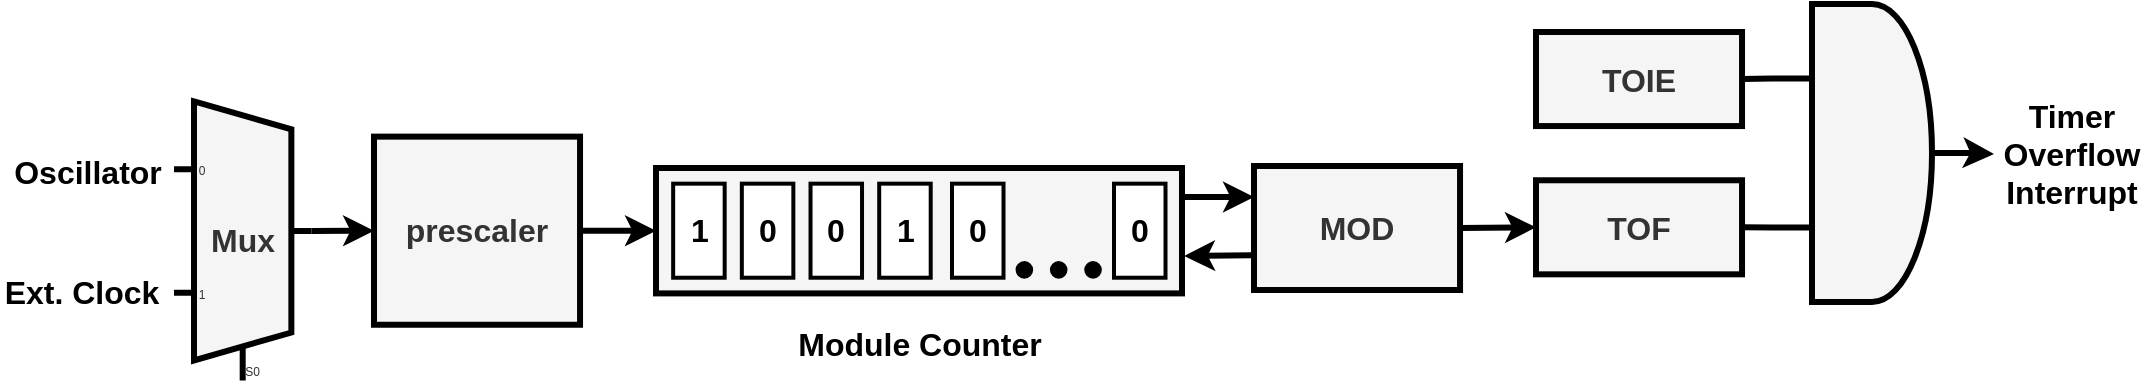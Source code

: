 <mxfile version="26.0.16">
  <diagram name="Page-1" id="9IAEspvSvcIyqBETl4pi">
    <mxGraphModel dx="1687" dy="984" grid="0" gridSize="10" guides="1" tooltips="1" connect="1" arrows="1" fold="1" page="1" pageScale="1" pageWidth="1169" pageHeight="827" math="0" shadow="0">
      <root>
        <mxCell id="0" />
        <mxCell id="1" parent="0" />
        <mxCell id="sbl8FLjxec2FkWnrwaHW-20" value="&lt;div&gt;&lt;font style=&quot;font-size: 16px;&quot;&gt;&lt;b&gt;Timer&lt;/b&gt;&lt;/font&gt;&lt;/div&gt;&lt;font style=&quot;font-size: 16px;&quot;&gt;&lt;b&gt;Overflow&lt;/b&gt;&lt;/font&gt;&lt;div&gt;&lt;font style=&quot;font-size: 16px;&quot;&gt;&lt;b&gt;Interrupt&lt;/b&gt;&lt;/font&gt;&lt;/div&gt;" style="text;html=1;align=center;verticalAlign=middle;whiteSpace=wrap;rounded=0;" parent="1" vertex="1">
          <mxGeometry x="1035" y="287.5" width="80" height="40" as="geometry" />
        </mxCell>
        <mxCell id="sbl8FLjxec2FkWnrwaHW-2" value="&lt;b&gt;&lt;font style=&quot;font-size: 16px;&quot;&gt;prescaler&lt;/font&gt;&lt;/b&gt;" style="rounded=0;whiteSpace=wrap;html=1;strokeWidth=3;fillColor=#f5f5f5;fontColor=#333333;strokeColor=#000000;" parent="1" vertex="1">
          <mxGeometry x="225.998" y="299.321" width="103.019" height="94.054" as="geometry" />
        </mxCell>
        <mxCell id="sbl8FLjxec2FkWnrwaHW-3" value="" style="endArrow=classic;html=1;rounded=0;exitX=1;exitY=0.5;exitDx=0;exitDy=-5;entryX=0;entryY=0.5;entryDx=0;entryDy=0;strokeWidth=3;exitPerimeter=0;" parent="1" source="9jGtxTzqkHHHO-8kja27-11" target="sbl8FLjxec2FkWnrwaHW-2" edge="1">
          <mxGeometry width="50" height="50" relative="1" as="geometry">
            <mxPoint x="88.679" y="345.838" as="sourcePoint" />
            <mxPoint x="174.528" y="306.649" as="targetPoint" />
          </mxGeometry>
        </mxCell>
        <mxCell id="sbl8FLjxec2FkWnrwaHW-15" value="" style="group;fillColor=#f5f5f5;fontColor=#333333;strokeColor=#666666;container=0;" parent="1" vertex="1" connectable="0">
          <mxGeometry x="367" y="315" width="263" height="62.7" as="geometry" />
        </mxCell>
        <mxCell id="sbl8FLjxec2FkWnrwaHW-16" value="" style="endArrow=classic;html=1;rounded=0;exitX=1;exitY=0.5;exitDx=0;exitDy=0;entryX=0;entryY=0.5;entryDx=0;entryDy=0;strokeWidth=3;" parent="1" edge="1" target="sbl8FLjxec2FkWnrwaHW-4" source="sbl8FLjxec2FkWnrwaHW-2">
          <mxGeometry width="50" height="50" relative="1" as="geometry">
            <mxPoint x="294.717" y="345.618" as="sourcePoint" />
            <mxPoint x="397.736" y="345.618" as="targetPoint" />
          </mxGeometry>
        </mxCell>
        <mxCell id="sbl8FLjxec2FkWnrwaHW-18" value="&lt;font style=&quot;font-size: 16px;&quot;&gt;&lt;b&gt;Module Counter&lt;/b&gt;&lt;/font&gt;" style="text;html=1;align=center;verticalAlign=middle;whiteSpace=wrap;rounded=0;container=0;" parent="1" vertex="1">
          <mxGeometry x="412.655" y="387.005" width="171.698" height="32.135" as="geometry" />
        </mxCell>
        <mxCell id="sbl8FLjxec2FkWnrwaHW-19" value="" style="endArrow=classic;html=1;rounded=0;strokeWidth=3;entryX=0;entryY=0.25;entryDx=0;entryDy=0;exitX=1.001;exitY=0.232;exitDx=0;exitDy=0;exitPerimeter=0;" parent="1" edge="1" target="9jGtxTzqkHHHO-8kja27-13" source="sbl8FLjxec2FkWnrwaHW-4">
          <mxGeometry width="50" height="50" relative="1" as="geometry">
            <mxPoint x="585.0" y="329.675" as="sourcePoint" />
            <mxPoint x="672.732" y="344.838" as="targetPoint" />
          </mxGeometry>
        </mxCell>
        <mxCell id="9jGtxTzqkHHHO-8kja27-11" value="&lt;font style=&quot;font-size: 16px;&quot;&gt;&lt;b&gt;Mux&lt;/b&gt;&lt;/font&gt;" style="shadow=0;dashed=0;align=center;html=1;strokeWidth=3;shape=mxgraph.electrical.abstract.mux2;whiteSpace=wrap;fillColor=#f5f5f5;fontColor=#333333;strokeColor=#000000;" vertex="1" parent="1">
          <mxGeometry x="126" y="281.7" width="68.679" height="139.514" as="geometry" />
        </mxCell>
        <mxCell id="9jGtxTzqkHHHO-8kja27-13" value="&lt;font style=&quot;font-size: 16px;&quot;&gt;&lt;b style=&quot;&quot;&gt;MOD&lt;/b&gt;&lt;/font&gt;" style="rounded=0;whiteSpace=wrap;html=1;strokeWidth=3;fillColor=#f5f5f5;fontColor=#333333;strokeColor=#000000;" vertex="1" parent="1">
          <mxGeometry x="666" y="314" width="103.02" height="62" as="geometry" />
        </mxCell>
        <mxCell id="9jGtxTzqkHHHO-8kja27-14" value="" style="endArrow=classic;html=1;rounded=0;exitX=1;exitY=0.5;exitDx=0;exitDy=0;strokeWidth=3;entryX=0;entryY=0.5;entryDx=0;entryDy=0;" edge="1" parent="1" source="9jGtxTzqkHHHO-8kja27-13" target="9jGtxTzqkHHHO-8kja27-16">
          <mxGeometry width="50" height="50" relative="1" as="geometry">
            <mxPoint x="647.507" y="380.082" as="sourcePoint" />
            <mxPoint x="827.79" y="344.028" as="targetPoint" />
          </mxGeometry>
        </mxCell>
        <mxCell id="9jGtxTzqkHHHO-8kja27-16" value="&lt;font style=&quot;font-size: 16px;&quot;&gt;&lt;b style=&quot;&quot;&gt;TOF&lt;/b&gt;&lt;/font&gt;" style="rounded=0;whiteSpace=wrap;html=1;strokeWidth=3;fillColor=#f5f5f5;fontColor=#333333;strokeColor=#000000;" vertex="1" parent="1">
          <mxGeometry x="807.002" y="321.134" width="103.019" height="47.027" as="geometry" />
        </mxCell>
        <mxCell id="9jGtxTzqkHHHO-8kja27-17" value="&lt;font style=&quot;font-size: 16px;&quot;&gt;&lt;b style=&quot;&quot;&gt;TOIE&lt;/b&gt;&lt;/font&gt;" style="rounded=0;whiteSpace=wrap;html=1;strokeWidth=3;fillColor=#f5f5f5;fontColor=#333333;strokeColor=#000000;" vertex="1" parent="1">
          <mxGeometry x="807.002" y="247.004" width="103.019" height="47.027" as="geometry" />
        </mxCell>
        <mxCell id="9jGtxTzqkHHHO-8kja27-18" value="" style="verticalLabelPosition=bottom;shadow=0;dashed=0;align=center;html=1;verticalAlign=top;shape=mxgraph.electrical.logic_gates.logic_gate;operation=and;strokeWidth=3;fillColor=#f5f5f5;fontColor=#333333;strokeColor=#000000;" vertex="1" parent="1">
          <mxGeometry x="925" y="233" width="100" height="149" as="geometry" />
        </mxCell>
        <mxCell id="9jGtxTzqkHHHO-8kja27-19" value="" style="endArrow=none;html=1;rounded=0;entryX=0;entryY=0.25;entryDx=0;entryDy=0;entryPerimeter=0;exitX=1;exitY=0.5;exitDx=0;exitDy=0;strokeWidth=3;" edge="1" parent="1" source="9jGtxTzqkHHHO-8kja27-17" target="9jGtxTzqkHHHO-8kja27-18">
          <mxGeometry width="50" height="50" relative="1" as="geometry">
            <mxPoint x="837.79" y="338.19" as="sourcePoint" />
            <mxPoint x="887.79" y="288.19" as="targetPoint" />
          </mxGeometry>
        </mxCell>
        <mxCell id="9jGtxTzqkHHHO-8kja27-20" value="" style="endArrow=none;html=1;rounded=0;entryX=0;entryY=0.75;entryDx=0;entryDy=0;entryPerimeter=0;exitX=1;exitY=0.5;exitDx=0;exitDy=0;strokeWidth=3;" edge="1" parent="1" source="9jGtxTzqkHHHO-8kja27-16" target="9jGtxTzqkHHHO-8kja27-18">
          <mxGeometry width="50" height="50" relative="1" as="geometry">
            <mxPoint x="940.79" y="282.19" as="sourcePoint" />
            <mxPoint x="967.79" y="288.19" as="targetPoint" />
          </mxGeometry>
        </mxCell>
        <mxCell id="9jGtxTzqkHHHO-8kja27-21" value="" style="endArrow=classic;html=1;rounded=0;strokeWidth=3;entryX=1.004;entryY=0.702;entryDx=0;entryDy=0;exitX=-0.004;exitY=0.719;exitDx=0;exitDy=0;exitPerimeter=0;entryPerimeter=0;" edge="1" parent="1" source="9jGtxTzqkHHHO-8kja27-13" target="sbl8FLjxec2FkWnrwaHW-4">
          <mxGeometry width="50" height="50" relative="1" as="geometry">
            <mxPoint x="607.26" y="340" as="sourcePoint" />
            <mxPoint x="586.052" y="358.893" as="targetPoint" />
          </mxGeometry>
        </mxCell>
        <mxCell id="9jGtxTzqkHHHO-8kja27-23" value="" style="endArrow=classic;html=1;rounded=0;strokeWidth=3;exitX=1;exitY=0.5;exitDx=0;exitDy=0;exitPerimeter=0;" edge="1" parent="1" source="9jGtxTzqkHHHO-8kja27-18">
          <mxGeometry width="50" height="50" relative="1" as="geometry">
            <mxPoint x="1056" y="306" as="sourcePoint" />
            <mxPoint x="1036" y="308" as="targetPoint" />
          </mxGeometry>
        </mxCell>
        <mxCell id="9jGtxTzqkHHHO-8kja27-25" value="&lt;font style=&quot;font-size: 16px;&quot;&gt;&lt;b&gt;Oscillator&lt;/b&gt;&lt;/font&gt;" style="text;html=1;align=center;verticalAlign=middle;whiteSpace=wrap;rounded=0;" vertex="1" parent="1">
          <mxGeometry x="45" y="301.7" width="76" height="30" as="geometry" />
        </mxCell>
        <mxCell id="9jGtxTzqkHHHO-8kja27-26" value="&lt;font style=&quot;font-size: 16px;&quot;&gt;&lt;b&gt;Ext. Clock&lt;/b&gt;&lt;/font&gt;" style="text;html=1;align=center;verticalAlign=middle;whiteSpace=wrap;rounded=0;" vertex="1" parent="1">
          <mxGeometry x="39" y="361.7" width="82" height="30" as="geometry" />
        </mxCell>
        <mxCell id="sbl8FLjxec2FkWnrwaHW-4" value="" style="rounded=0;whiteSpace=wrap;html=1;strokeWidth=3;fillColor=#f5f5f5;fontColor=#333333;strokeColor=#000000;container=0;" parent="1" vertex="1">
          <mxGeometry x="367" y="315" width="263" height="62.7" as="geometry" />
        </mxCell>
        <mxCell id="sbl8FLjxec2FkWnrwaHW-5" value="&lt;font style=&quot;font-size: 16px;&quot;&gt;&lt;b&gt;1&lt;/b&gt;&lt;/font&gt;" style="rounded=0;whiteSpace=wrap;html=1;strokeWidth=2;container=0;" parent="1" vertex="1">
          <mxGeometry x="375.581" y="322.834" width="25.755" height="47.027" as="geometry" />
        </mxCell>
        <mxCell id="sbl8FLjxec2FkWnrwaHW-6" value="&lt;font style=&quot;font-size: 16px;&quot;&gt;&lt;b&gt;0&lt;/b&gt;&lt;/font&gt;" style="rounded=0;whiteSpace=wrap;html=1;strokeWidth=2;container=0;" parent="1" vertex="1">
          <mxGeometry x="409.92" y="322.834" width="25.755" height="47.027" as="geometry" />
        </mxCell>
        <mxCell id="sbl8FLjxec2FkWnrwaHW-7" value="&lt;b&gt;&lt;font style=&quot;font-size: 16px;&quot;&gt;0&lt;/font&gt;&lt;/b&gt;" style="rounded=0;whiteSpace=wrap;html=1;strokeWidth=2;container=0;" parent="1" vertex="1">
          <mxGeometry x="444.26" y="322.834" width="25.755" height="47.027" as="geometry" />
        </mxCell>
        <mxCell id="sbl8FLjxec2FkWnrwaHW-8" value="&lt;b&gt;&lt;font style=&quot;font-size: 16px;&quot;&gt;1&lt;/font&gt;&lt;/b&gt;" style="rounded=0;whiteSpace=wrap;html=1;strokeWidth=2;container=0;" parent="1" vertex="1">
          <mxGeometry x="478.6" y="322.834" width="25.755" height="47.027" as="geometry" />
        </mxCell>
        <mxCell id="sbl8FLjxec2FkWnrwaHW-9" value="&lt;b&gt;&lt;font style=&quot;font-size: 16px;&quot;&gt;0&lt;/font&gt;&lt;/b&gt;" style="rounded=0;whiteSpace=wrap;html=1;strokeWidth=2;container=0;" parent="1" vertex="1">
          <mxGeometry x="514.999" y="322.834" width="25.755" height="47.027" as="geometry" />
        </mxCell>
        <mxCell id="sbl8FLjxec2FkWnrwaHW-11" value="&lt;b&gt;&lt;font style=&quot;font-size: 16px;&quot;&gt;0&lt;/font&gt;&lt;/b&gt;" style="rounded=0;whiteSpace=wrap;html=1;strokeWidth=2;container=0;" parent="1" vertex="1">
          <mxGeometry x="595.998" y="322.834" width="25.755" height="47.027" as="geometry" />
        </mxCell>
        <mxCell id="sbl8FLjxec2FkWnrwaHW-12" value="" style="ellipse;whiteSpace=wrap;html=1;aspect=fixed;fillColor=#000000;container=0;" parent="1" vertex="1">
          <mxGeometry x="547.279" y="362.024" width="7.817" height="7.817" as="geometry" />
        </mxCell>
        <mxCell id="sbl8FLjxec2FkWnrwaHW-13" value="" style="ellipse;whiteSpace=wrap;html=1;aspect=fixed;fillColor=#000000;container=0;" parent="1" vertex="1">
          <mxGeometry x="564.449" y="362.024" width="7.817" height="7.817" as="geometry" />
        </mxCell>
        <mxCell id="sbl8FLjxec2FkWnrwaHW-14" value="" style="ellipse;whiteSpace=wrap;html=1;aspect=fixed;fillColor=#000000;container=0;" parent="1" vertex="1">
          <mxGeometry x="581.618" y="362.024" width="7.817" height="7.817" as="geometry" />
        </mxCell>
      </root>
    </mxGraphModel>
  </diagram>
</mxfile>
